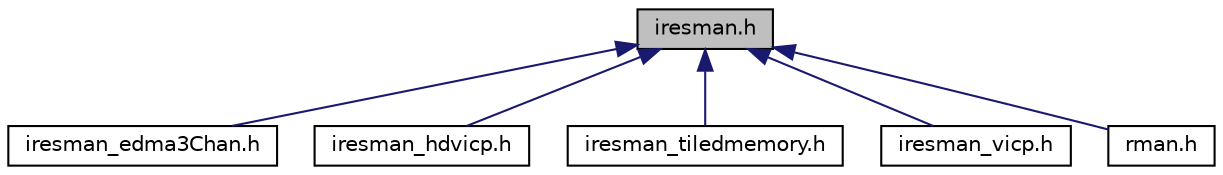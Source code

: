 digraph "iresman.h"
{
  edge [fontname="Helvetica",fontsize="10",labelfontname="Helvetica",labelfontsize="10"];
  node [fontname="Helvetica",fontsize="10",shape=record];
  Node1 [label="iresman.h",height=0.2,width=0.4,color="black", fillcolor="grey75", style="filled", fontcolor="black"];
  Node1 -> Node2 [dir="back",color="midnightblue",fontsize="10",style="solid",fontname="Helvetica"];
  Node2 [label="iresman_edma3Chan.h",height=0.2,width=0.4,color="black", fillcolor="white", style="filled",URL="$iresman__edma3_chan_8h.html",tooltip="IRESMAN EDMA3 specific Resource Manager Definitions - EDMA3 resource manager implementation. "];
  Node1 -> Node3 [dir="back",color="midnightblue",fontsize="10",style="solid",fontname="Helvetica"];
  Node3 [label="iresman_hdvicp.h",height=0.2,width=0.4,color="black", fillcolor="white", style="filled",URL="$iresman__hdvicp_8h.html",tooltip="IRESMAN. "];
  Node1 -> Node4 [dir="back",color="midnightblue",fontsize="10",style="solid",fontname="Helvetica"];
  Node4 [label="iresman_tiledmemory.h",height=0.2,width=0.4,color="black", fillcolor="white", style="filled",URL="$iresman__tiledmemory_8h.html",tooltip="IRESMAN. "];
  Node1 -> Node5 [dir="back",color="midnightblue",fontsize="10",style="solid",fontname="Helvetica"];
  Node5 [label="iresman_vicp.h",height=0.2,width=0.4,color="black", fillcolor="white", style="filled",URL="$iresman__vicp_8h.html",tooltip="IRESMAN. "];
  Node1 -> Node6 [dir="back",color="midnightblue",fontsize="10",style="solid",fontname="Helvetica"];
  Node6 [label="rman.h",height=0.2,width=0.4,color="black", fillcolor="white", style="filled",URL="$rman_8h.html",tooltip="IRES generic Resource Manager RMAN Definitions - Generic Resource Manager that manages resource alloc..."];
}
